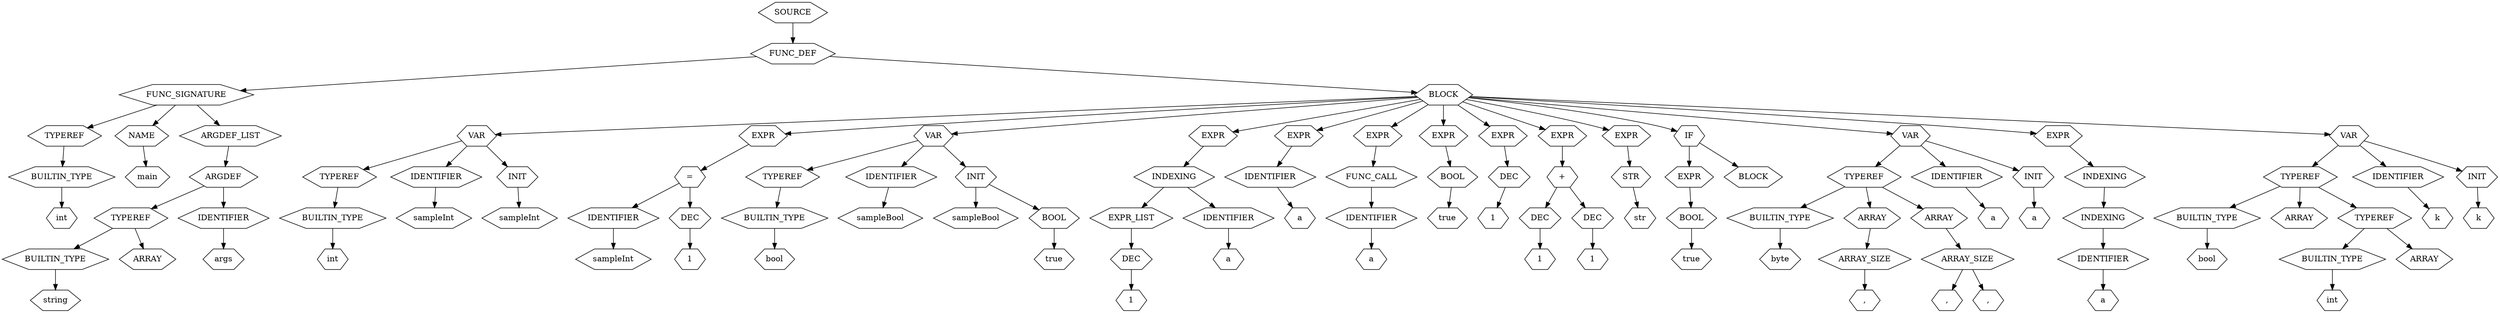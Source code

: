 digraph Tree {
    node [shape=hexagon];
    node_0 [label="SOURCE"]
    node_0 -> node_1;
    node_1 [label="FUNC_DEF"]
    node_1 -> node_2;
    node_2 [label="FUNC_SIGNATURE"]
    node_2 -> node_3;
    node_3 [label="TYPEREF"]
    node_3 -> node_4;
    node_4 [label="BUILTIN_TYPE"]
    node_4 -> node_5;
    node_5 [label="int"]
    node_2 -> node_6;
    node_6 [label="NAME"]
    node_6 -> node_7;
    node_7 [label="main"]
    node_2 -> node_8;
    node_8 [label="ARGDEF_LIST"]
    node_8 -> node_9;
    node_9 [label="ARGDEF"]
    node_9 -> node_10;
    node_10 [label="TYPEREF"]
    node_10 -> node_11;
    node_11 [label="BUILTIN_TYPE"]
    node_11 -> node_12;
    node_12 [label="string"]
    node_10 -> node_13;
    node_13 [label="ARRAY"]
    node_9 -> node_14;
    node_14 [label="IDENTIFIER"]
    node_14 -> node_15;
    node_15 [label="args"]
    node_1 -> node_16;
    node_16 [label="BLOCK"]
    node_16 -> node_17;
    node_17 [label="VAR"]
    node_17 -> node_18;
    node_18 [label="TYPEREF"]
    node_18 -> node_19;
    node_19 [label="BUILTIN_TYPE"]
    node_19 -> node_20;
    node_20 [label="int"]
    node_17 -> node_21;
    node_21 [label="IDENTIFIER"]
    node_21 -> node_22;
    node_22 [label="sampleInt"]
    node_17 -> node_23;
    node_23 [label="INIT"]
    node_23 -> node_24;
    node_24 [label="sampleInt"]
    node_16 -> node_25;
    node_25 [label="EXPR"]
    node_25 -> node_26;
    node_26 [label="="]
    node_26 -> node_27;
    node_27 [label="IDENTIFIER"]
    node_27 -> node_28;
    node_28 [label="sampleInt"]
    node_26 -> node_29;
    node_29 [label="DEC"]
    node_29 -> node_30;
    node_30 [label="1"]
    node_16 -> node_31;
    node_31 [label="VAR"]
    node_31 -> node_32;
    node_32 [label="TYPEREF"]
    node_32 -> node_33;
    node_33 [label="BUILTIN_TYPE"]
    node_33 -> node_34;
    node_34 [label="bool"]
    node_31 -> node_35;
    node_35 [label="IDENTIFIER"]
    node_35 -> node_36;
    node_36 [label="sampleBool"]
    node_31 -> node_37;
    node_37 [label="INIT"]
    node_37 -> node_38;
    node_38 [label="sampleBool"]
    node_37 -> node_39;
    node_39 [label="BOOL"]
    node_39 -> node_40;
    node_40 [label="true"]
    node_16 -> node_41;
    node_41 [label="EXPR"]
    node_41 -> node_42;
    node_42 [label="INDEXING"]
    node_42 -> node_43;
    node_43 [label="EXPR_LIST"]
    node_43 -> node_44;
    node_44 [label="DEC"]
    node_44 -> node_45;
    node_45 [label="1"]
    node_42 -> node_46;
    node_46 [label="IDENTIFIER"]
    node_46 -> node_47;
    node_47 [label="a"]
    node_16 -> node_48;
    node_48 [label="EXPR"]
    node_48 -> node_49;
    node_49 [label="IDENTIFIER"]
    node_49 -> node_50;
    node_50 [label="a"]
    node_16 -> node_51;
    node_51 [label="EXPR"]
    node_51 -> node_52;
    node_52 [label="FUNC_CALL"]
    node_52 -> node_53;
    node_53 [label="IDENTIFIER"]
    node_53 -> node_54;
    node_54 [label="a"]
    node_16 -> node_55;
    node_55 [label="EXPR"]
    node_55 -> node_56;
    node_56 [label="BOOL"]
    node_56 -> node_57;
    node_57 [label="true"]
    node_16 -> node_58;
    node_58 [label="EXPR"]
    node_58 -> node_59;
    node_59 [label="DEC"]
    node_59 -> node_60;
    node_60 [label="1"]
    node_16 -> node_61;
    node_61 [label="EXPR"]
    node_61 -> node_62;
    node_62 [label="+"]
    node_62 -> node_63;
    node_63 [label="DEC"]
    node_63 -> node_64;
    node_64 [label="1"]
    node_62 -> node_65;
    node_65 [label="DEC"]
    node_65 -> node_66;
    node_66 [label="1"]
    node_16 -> node_67;
    node_67 [label="EXPR"]
    node_67 -> node_68;
    node_68 [label="STR"]
    node_68 -> node_69;
    node_69 [label="str"]
    node_16 -> node_70;
    node_70 [label="IF"]
    node_70 -> node_71;
    node_71 [label="EXPR"]
    node_71 -> node_72;
    node_72 [label="BOOL"]
    node_72 -> node_73;
    node_73 [label="true"]
    node_70 -> node_74;
    node_74 [label="BLOCK"]
    node_16 -> node_75;
    node_75 [label="VAR"]
    node_75 -> node_76;
    node_76 [label="TYPEREF"]
    node_76 -> node_77;
    node_77 [label="BUILTIN_TYPE"]
    node_77 -> node_78;
    node_78 [label="byte"]
    node_76 -> node_79;
    node_79 [label="ARRAY"]
    node_79 -> node_80;
    node_80 [label="ARRAY_SIZE"]
    node_80 -> node_81;
    node_81 [label=","]
    node_76 -> node_82;
    node_82 [label="ARRAY"]
    node_82 -> node_83;
    node_83 [label="ARRAY_SIZE"]
    node_83 -> node_84;
    node_84 [label=","]
    node_83 -> node_85;
    node_85 [label=","]
    node_75 -> node_86;
    node_86 [label="IDENTIFIER"]
    node_86 -> node_87;
    node_87 [label="a"]
    node_75 -> node_88;
    node_88 [label="INIT"]
    node_88 -> node_89;
    node_89 [label="a"]
    node_16 -> node_90;
    node_90 [label="EXPR"]
    node_90 -> node_91;
    node_91 [label="INDEXING"]
    node_91 -> node_92;
    node_92 [label="INDEXING"]
    node_92 -> node_93;
    node_93 [label="IDENTIFIER"]
    node_93 -> node_94;
    node_94 [label="a"]
    node_16 -> node_95;
    node_95 [label="VAR"]
    node_95 -> node_96;
    node_96 [label="TYPEREF"]
    node_96 -> node_97;
    node_97 [label="BUILTIN_TYPE"]
    node_97 -> node_98;
    node_98 [label="bool"]
    node_96 -> node_99;
    node_99 [label="ARRAY"]
    node_96 -> node_100;
    node_100 [label="TYPEREF"]
    node_100 -> node_101;
    node_101 [label="BUILTIN_TYPE"]
    node_101 -> node_102;
    node_102 [label="int"]
    node_100 -> node_103;
    node_103 [label="ARRAY"]
    node_95 -> node_104;
    node_104 [label="IDENTIFIER"]
    node_104 -> node_105;
    node_105 [label="k"]
    node_95 -> node_106;
    node_106 [label="INIT"]
    node_106 -> node_107;
    node_107 [label="k"]
}
